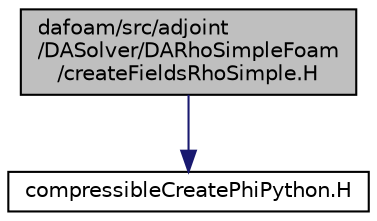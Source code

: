 digraph "dafoam/src/adjoint/DASolver/DARhoSimpleFoam/createFieldsRhoSimple.H"
{
  bgcolor="transparent";
  edge [fontname="Helvetica",fontsize="10",labelfontname="Helvetica",labelfontsize="10"];
  node [fontname="Helvetica",fontsize="10",shape=record];
  Node0 [label="dafoam/src/adjoint\l/DASolver/DARhoSimpleFoam\l/createFieldsRhoSimple.H",height=0.2,width=0.4,color="black", fillcolor="grey75", style="filled", fontcolor="black"];
  Node0 -> Node1 [color="midnightblue",fontsize="10",style="solid",fontname="Helvetica"];
  Node1 [label="compressibleCreatePhiPython.H",height=0.2,width=0.4,color="black",URL="$compressibleCreatePhiPython_8H.html"];
}

